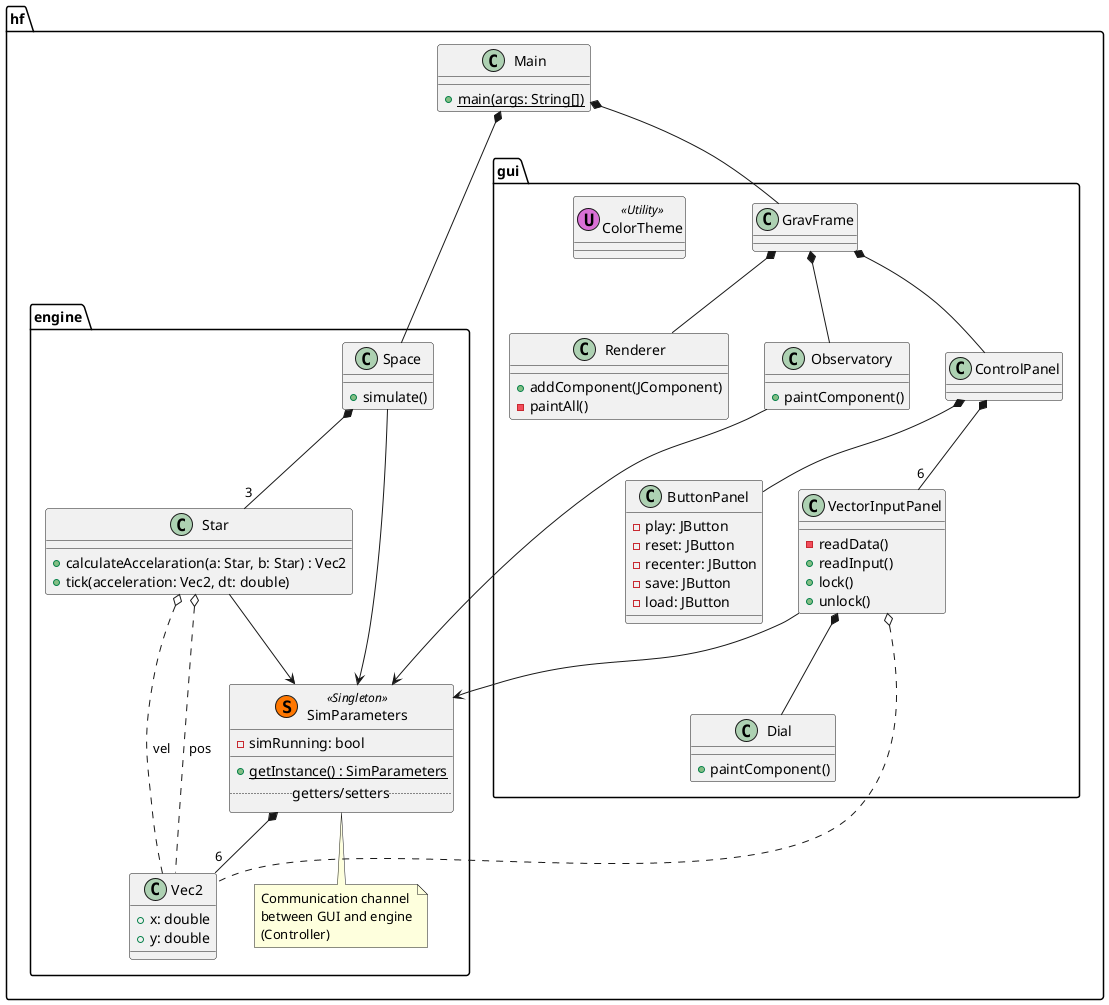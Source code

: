 @startuml grav

package hf {
    class Main {
        + {static} main(args: String[])
    }
}

package hf.engine {
    class Vec2 {
        + x: double
        + y: double
    }
    class SimParameters << (S,#FF7700) Singleton >> {
        - simRunning: bool
        __
        + {static} getInstance() : SimParameters
        ..getters/setters..
    }
    note bottom of SimParameters
        Communication channel
        between GUI and engine
        (Controller)
    end note
    class Space {
        + simulate()
    }
    class Star {
        + calculateAccelaration(a: Star, b: Star) : Vec2
        + tick(acceleration: Vec2, dt: double)
    }
}

package hf.gui {
    class GravFrame
    class ColorTheme << (U,Orchid) Utility >>
    class ControlPanel
    class ButtonPanel {
        - play: JButton
        - reset: JButton
        - recenter: JButton
        - save: JButton
        - load: JButton
    }
    class VectorInputPanel {
        - readData()
        + readInput()
        + lock()
        + unlock()
    }
    class Dial {
        + paintComponent()
    }
    class Observatory {
        + paintComponent()
    }
    class Renderer {
        + addComponent(JComponent)
        - paintAll()
    }
}

' Main
Main *-- GravFrame
Main *-- Space

' Engine
Space *-- "3" Star
SimParameters *-- "6" Vec2

' GUI
VectorInputPanel *-- Dial
GravFrame *-- ControlPanel
GravFrame *-- Observatory
GravFrame *-- Renderer
ControlPanel *-- ButtonPanel
ControlPanel *-- "6" VectorInputPanel

' params
Observatory --> SimParameters
VectorInputPanel --> SimParameters
Star --> SimParameters
Space --> SimParameters
Star o.. Vec2 : "pos"
Star o.. Vec2 : "vel"
VectorInputPanel o.. Vec2


@enduml
